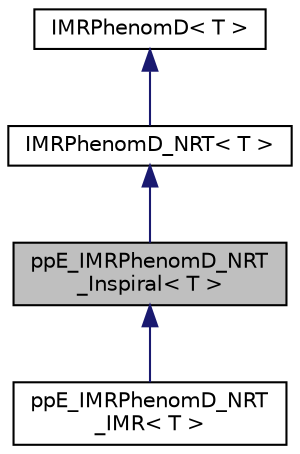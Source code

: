 digraph "ppE_IMRPhenomD_NRT_Inspiral&lt; T &gt;"
{
  edge [fontname="Helvetica",fontsize="10",labelfontname="Helvetica",labelfontsize="10"];
  node [fontname="Helvetica",fontsize="10",shape=record];
  Node0 [label="ppE_IMRPhenomD_NRT\l_Inspiral\< T \>",height=0.2,width=0.4,color="black", fillcolor="grey75", style="filled", fontcolor="black"];
  Node1 -> Node0 [dir="back",color="midnightblue",fontsize="10",style="solid",fontname="Helvetica"];
  Node1 [label="IMRPhenomD_NRT\< T \>",height=0.2,width=0.4,color="black", fillcolor="white", style="filled",URL="$d2/d0d/classIMRPhenomD__NRT.html"];
  Node2 -> Node1 [dir="back",color="midnightblue",fontsize="10",style="solid",fontname="Helvetica"];
  Node2 [label="IMRPhenomD\< T \>",height=0.2,width=0.4,color="black", fillcolor="white", style="filled",URL="$d2/d3d/classIMRPhenomD.html"];
  Node0 -> Node3 [dir="back",color="midnightblue",fontsize="10",style="solid",fontname="Helvetica"];
  Node3 [label="ppE_IMRPhenomD_NRT\l_IMR\< T \>",height=0.2,width=0.4,color="black", fillcolor="white", style="filled",URL="$d0/db5/classppE__IMRPhenomD__NRT__IMR.html"];
}

